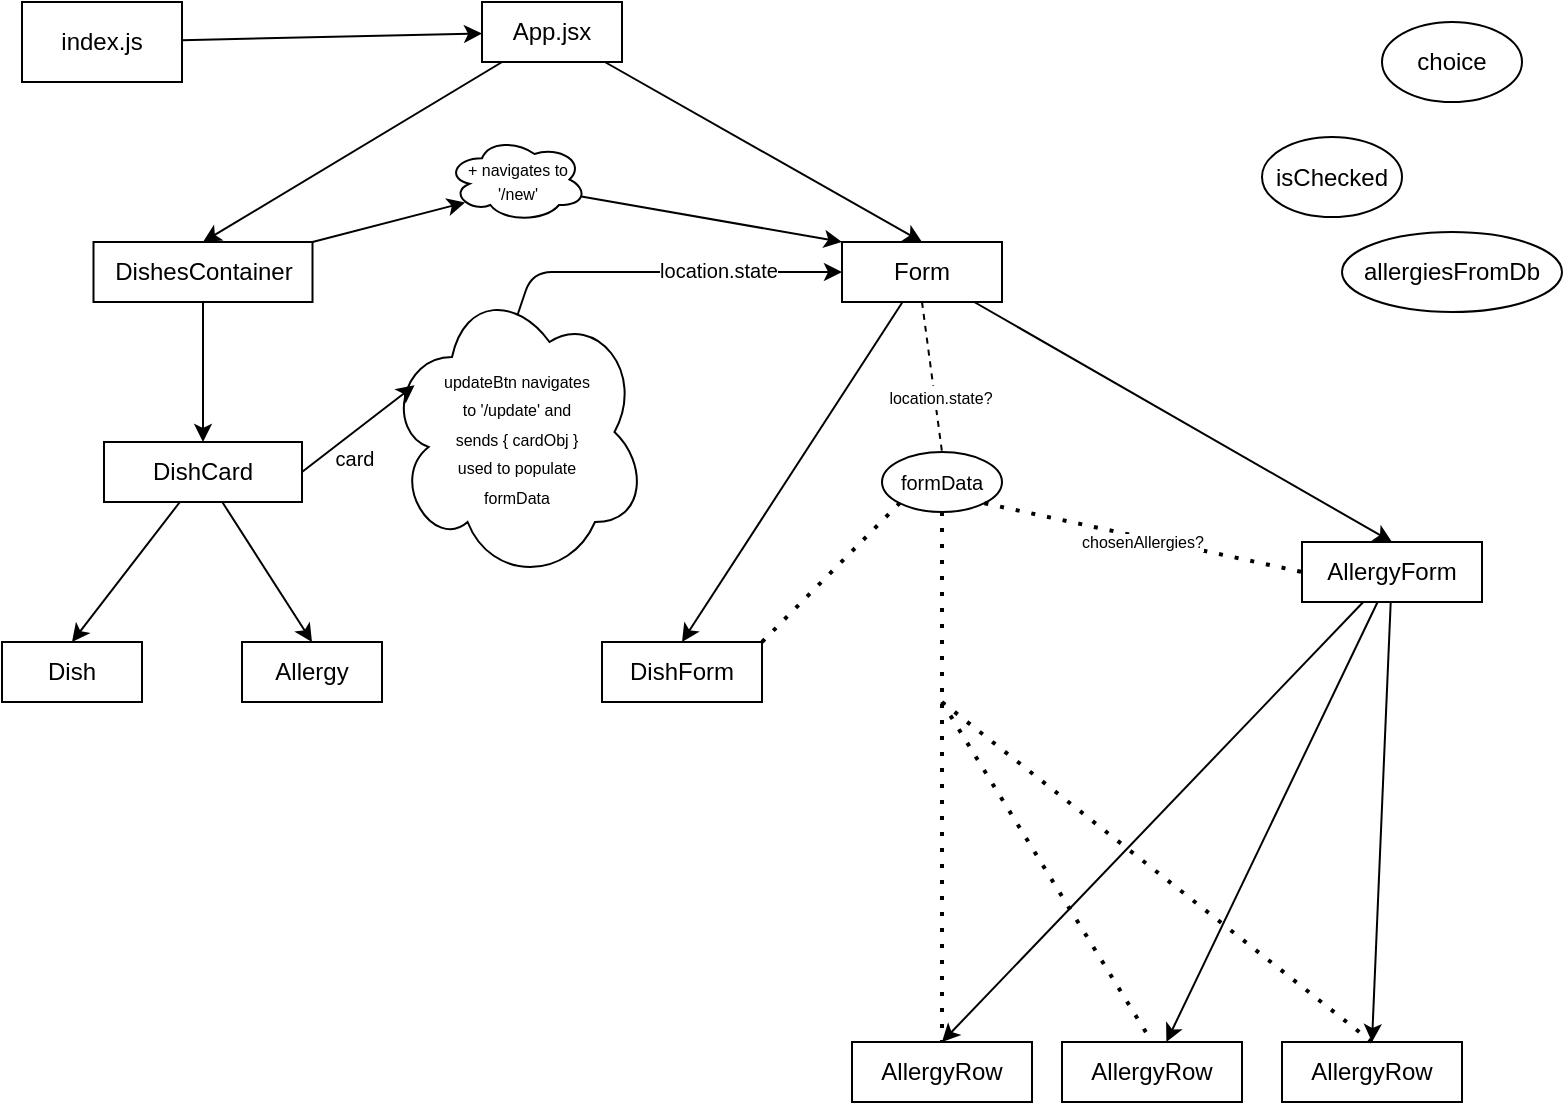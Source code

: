 <mxfile>
    <diagram id="fA_sPP0wXhOfPQZQvRxr" name="Page-1">
        <mxGraphModel dx="822" dy="575" grid="1" gridSize="10" guides="1" tooltips="1" connect="1" arrows="1" fold="1" page="1" pageScale="1" pageWidth="850" pageHeight="1100" math="0" shadow="0">
            <root>
                <mxCell id="0"/>
                <mxCell id="1" parent="0"/>
                <mxCell id="9" value="" style="edgeStyle=none;html=1;" parent="1" source="2" target="3" edge="1">
                    <mxGeometry relative="1" as="geometry"/>
                </mxCell>
                <mxCell id="2" value="index.js" style="rounded=0;whiteSpace=wrap;html=1;" parent="1" vertex="1">
                    <mxGeometry x="50" y="30" width="80" height="40" as="geometry"/>
                </mxCell>
                <mxCell id="10" style="edgeStyle=none;html=1;entryX=0.5;entryY=0;entryDx=0;entryDy=0;" parent="1" source="3" target="4" edge="1">
                    <mxGeometry relative="1" as="geometry"/>
                </mxCell>
                <mxCell id="19" style="edgeStyle=none;html=1;entryX=0.5;entryY=0;entryDx=0;entryDy=0;" parent="1" source="3" target="14" edge="1">
                    <mxGeometry relative="1" as="geometry"/>
                </mxCell>
                <mxCell id="3" value="App.jsx" style="rounded=0;whiteSpace=wrap;html=1;" parent="1" vertex="1">
                    <mxGeometry x="280" y="30" width="70" height="30" as="geometry"/>
                </mxCell>
                <mxCell id="11" value="" style="edgeStyle=none;html=1;" parent="1" source="4" target="5" edge="1">
                    <mxGeometry relative="1" as="geometry"/>
                </mxCell>
                <mxCell id="4" value="DishesContainer" style="rounded=0;whiteSpace=wrap;html=1;" parent="1" vertex="1">
                    <mxGeometry x="85.75" y="150" width="109.5" height="30" as="geometry"/>
                </mxCell>
                <mxCell id="12" style="edgeStyle=none;html=1;entryX=0.5;entryY=0;entryDx=0;entryDy=0;" parent="1" source="5" target="6" edge="1">
                    <mxGeometry relative="1" as="geometry"/>
                </mxCell>
                <mxCell id="13" style="edgeStyle=none;html=1;entryX=0.5;entryY=0;entryDx=0;entryDy=0;" parent="1" source="5" target="7" edge="1">
                    <mxGeometry relative="1" as="geometry"/>
                </mxCell>
                <mxCell id="5" value="DishCard" style="rounded=0;whiteSpace=wrap;html=1;" parent="1" vertex="1">
                    <mxGeometry x="91" y="250" width="99" height="30" as="geometry"/>
                </mxCell>
                <mxCell id="6" value="Dish" style="rounded=0;whiteSpace=wrap;html=1;" parent="1" vertex="1">
                    <mxGeometry x="40" y="350" width="70" height="30" as="geometry"/>
                </mxCell>
                <mxCell id="7" value="Allergy" style="rounded=0;whiteSpace=wrap;html=1;" parent="1" vertex="1">
                    <mxGeometry x="160" y="350" width="70" height="30" as="geometry"/>
                </mxCell>
                <mxCell id="17" style="edgeStyle=none;html=1;entryX=0.5;entryY=0;entryDx=0;entryDy=0;" parent="1" source="14" target="15" edge="1">
                    <mxGeometry relative="1" as="geometry"/>
                </mxCell>
                <mxCell id="18" style="edgeStyle=none;html=1;entryX=0.5;entryY=0;entryDx=0;entryDy=0;" parent="1" source="14" target="16" edge="1">
                    <mxGeometry relative="1" as="geometry"/>
                </mxCell>
                <mxCell id="14" value="Form" style="rounded=0;whiteSpace=wrap;html=1;" parent="1" vertex="1">
                    <mxGeometry x="460" y="150" width="80" height="30" as="geometry"/>
                </mxCell>
                <mxCell id="15" value="DishForm" style="rounded=0;whiteSpace=wrap;html=1;" parent="1" vertex="1">
                    <mxGeometry x="340" y="350" width="80" height="30" as="geometry"/>
                </mxCell>
                <mxCell id="21" value="" style="edgeStyle=none;html=1;" parent="1" source="16" target="20" edge="1">
                    <mxGeometry relative="1" as="geometry"/>
                </mxCell>
                <mxCell id="30" style="edgeStyle=none;html=1;entryX=0.5;entryY=0;entryDx=0;entryDy=0;" edge="1" parent="1" source="16" target="28">
                    <mxGeometry relative="1" as="geometry"/>
                </mxCell>
                <mxCell id="31" style="edgeStyle=none;html=1;entryX=0.5;entryY=0;entryDx=0;entryDy=0;" edge="1" parent="1" source="16" target="29">
                    <mxGeometry relative="1" as="geometry"/>
                </mxCell>
                <mxCell id="16" value="AllergyForm" style="rounded=0;whiteSpace=wrap;html=1;" parent="1" vertex="1">
                    <mxGeometry x="690" y="300" width="90" height="30" as="geometry"/>
                </mxCell>
                <mxCell id="20" value="AllergyRow" style="rounded=0;whiteSpace=wrap;html=1;" parent="1" vertex="1">
                    <mxGeometry x="570" y="550" width="90" height="30" as="geometry"/>
                </mxCell>
                <mxCell id="23" value="&lt;font style=&quot;font-size: 10px&quot;&gt;formData&lt;/font&gt;" style="ellipse;whiteSpace=wrap;html=1;" parent="1" vertex="1">
                    <mxGeometry x="480" y="255" width="60" height="30" as="geometry"/>
                </mxCell>
                <mxCell id="25" value="choice" style="ellipse;whiteSpace=wrap;html=1;" parent="1" vertex="1">
                    <mxGeometry x="730" y="40" width="70" height="40" as="geometry"/>
                </mxCell>
                <mxCell id="26" value="allergiesFromDb" style="ellipse;whiteSpace=wrap;html=1;" parent="1" vertex="1">
                    <mxGeometry x="710" y="145" width="110" height="40" as="geometry"/>
                </mxCell>
                <mxCell id="27" value="isChecked" style="ellipse;whiteSpace=wrap;html=1;" parent="1" vertex="1">
                    <mxGeometry x="670" y="97.5" width="70" height="40" as="geometry"/>
                </mxCell>
                <mxCell id="28" value="AllergyRow" style="rounded=0;whiteSpace=wrap;html=1;" vertex="1" parent="1">
                    <mxGeometry x="465" y="550" width="90" height="30" as="geometry"/>
                </mxCell>
                <mxCell id="29" value="AllergyRow" style="rounded=0;whiteSpace=wrap;html=1;" vertex="1" parent="1">
                    <mxGeometry x="680" y="550" width="90" height="30" as="geometry"/>
                </mxCell>
                <mxCell id="33" value="" style="ellipse;shape=cloud;whiteSpace=wrap;html=1;fontSize=10;" vertex="1" parent="1">
                    <mxGeometry x="232.5" y="170" width="130" height="150" as="geometry"/>
                </mxCell>
                <mxCell id="32" value="&lt;p&gt;&lt;span style=&quot;font-size: 8px ; font-weight: normal&quot;&gt;updateBtn navigates to '/update' and sends { cardObj } used to populate formData&lt;/span&gt;&lt;/p&gt;" style="text;html=1;strokeColor=none;fillColor=none;spacing=5;spacingTop=-20;whiteSpace=wrap;overflow=hidden;rounded=0;align=center;" vertex="1" parent="1">
                    <mxGeometry x="255" y="210" width="85" height="80" as="geometry"/>
                </mxCell>
                <mxCell id="34" value="" style="endArrow=classic;html=1;fontSize=10;exitX=0.502;exitY=0.11;exitDx=0;exitDy=0;entryX=0;entryY=0.5;entryDx=0;entryDy=0;exitPerimeter=0;" edge="1" parent="1" source="33" target="14">
                    <mxGeometry width="50" height="50" relative="1" as="geometry">
                        <mxPoint x="350" y="320" as="sourcePoint"/>
                        <mxPoint x="430" y="320" as="targetPoint"/>
                        <Array as="points">
                            <mxPoint x="305" y="165"/>
                        </Array>
                    </mxGeometry>
                </mxCell>
                <mxCell id="36" value="location.state" style="edgeLabel;html=1;align=center;verticalAlign=middle;resizable=0;points=[];fontSize=10;" vertex="1" connectable="0" parent="34">
                    <mxGeometry x="0.3" y="1" relative="1" as="geometry">
                        <mxPoint as="offset"/>
                    </mxGeometry>
                </mxCell>
                <mxCell id="35" value="" style="endArrow=classic;html=1;fontSize=10;exitX=1;exitY=0.5;exitDx=0;exitDy=0;entryX=0.106;entryY=0.344;entryDx=0;entryDy=0;entryPerimeter=0;" edge="1" parent="1" source="5" target="33">
                    <mxGeometry width="50" height="50" relative="1" as="geometry">
                        <mxPoint x="350" y="320" as="sourcePoint"/>
                        <mxPoint x="400" y="270" as="targetPoint"/>
                    </mxGeometry>
                </mxCell>
                <mxCell id="37" value="card" style="edgeLabel;html=1;align=center;verticalAlign=middle;resizable=0;points=[];fontSize=10;" vertex="1" connectable="0" parent="35">
                    <mxGeometry x="-0.434" y="1" relative="1" as="geometry">
                        <mxPoint x="11" y="6" as="offset"/>
                    </mxGeometry>
                </mxCell>
                <mxCell id="39" value="&lt;font style=&quot;font-size: 8px&quot;&gt;+ navigates to '/new'&lt;/font&gt;" style="ellipse;shape=cloud;whiteSpace=wrap;html=1;fontSize=10;" vertex="1" parent="1">
                    <mxGeometry x="262.5" y="97.5" width="70" height="42.5" as="geometry"/>
                </mxCell>
                <mxCell id="40" value="" style="endArrow=classic;html=1;fontSize=10;exitX=1;exitY=0;exitDx=0;exitDy=0;entryX=0.13;entryY=0.77;entryDx=0;entryDy=0;entryPerimeter=0;" edge="1" parent="1" source="4" target="39">
                    <mxGeometry width="50" height="50" relative="1" as="geometry">
                        <mxPoint x="360" y="260" as="sourcePoint"/>
                        <mxPoint x="410" y="210" as="targetPoint"/>
                    </mxGeometry>
                </mxCell>
                <mxCell id="41" value="" style="endArrow=classic;html=1;fontSize=10;exitX=0.96;exitY=0.7;exitDx=0;exitDy=0;exitPerimeter=0;entryX=0;entryY=0;entryDx=0;entryDy=0;startArrow=none;" edge="1" parent="1" source="39" target="14">
                    <mxGeometry width="50" height="50" relative="1" as="geometry">
                        <mxPoint x="327.8" y="107.5" as="sourcePoint"/>
                        <mxPoint x="410" y="210" as="targetPoint"/>
                        <Array as="points"/>
                    </mxGeometry>
                </mxCell>
                <mxCell id="45" value="" style="endArrow=none;dashed=1;html=1;fontSize=10;exitX=0.5;exitY=1;exitDx=0;exitDy=0;entryX=0.5;entryY=0;entryDx=0;entryDy=0;" edge="1" parent="1" source="14" target="23">
                    <mxGeometry width="50" height="50" relative="1" as="geometry">
                        <mxPoint x="560" y="340" as="sourcePoint"/>
                        <mxPoint x="610" y="290" as="targetPoint"/>
                    </mxGeometry>
                </mxCell>
                <mxCell id="46" value="&lt;font style=&quot;font-size: 8px&quot;&gt;location.state?&lt;/font&gt;" style="edgeLabel;html=1;align=center;verticalAlign=middle;resizable=0;points=[];fontSize=10;" vertex="1" connectable="0" parent="45">
                    <mxGeometry x="0.257" y="2" relative="1" as="geometry">
                        <mxPoint as="offset"/>
                    </mxGeometry>
                </mxCell>
                <mxCell id="48" value="" style="endArrow=none;dashed=1;html=1;dashPattern=1 3;strokeWidth=2;fontSize=8;exitX=1;exitY=0;exitDx=0;exitDy=0;entryX=0;entryY=1;entryDx=0;entryDy=0;" edge="1" parent="1" source="15" target="23">
                    <mxGeometry width="50" height="50" relative="1" as="geometry">
                        <mxPoint x="560" y="340" as="sourcePoint"/>
                        <mxPoint x="610" y="290" as="targetPoint"/>
                    </mxGeometry>
                </mxCell>
                <mxCell id="49" value="" style="endArrow=none;dashed=1;html=1;dashPattern=1 3;strokeWidth=2;fontSize=8;exitX=0.5;exitY=1;exitDx=0;exitDy=0;entryX=0.5;entryY=0;entryDx=0;entryDy=0;" edge="1" parent="1" source="23" target="28">
                    <mxGeometry width="50" height="50" relative="1" as="geometry">
                        <mxPoint x="560" y="340" as="sourcePoint"/>
                        <mxPoint x="610" y="290" as="targetPoint"/>
                    </mxGeometry>
                </mxCell>
                <mxCell id="50" value="" style="endArrow=none;dashed=1;html=1;dashPattern=1 3;strokeWidth=2;fontSize=8;entryX=0.5;entryY=0;entryDx=0;entryDy=0;" edge="1" parent="1" target="20">
                    <mxGeometry width="50" height="50" relative="1" as="geometry">
                        <mxPoint x="510" y="380" as="sourcePoint"/>
                        <mxPoint x="610" y="290" as="targetPoint"/>
                    </mxGeometry>
                </mxCell>
                <mxCell id="51" value="" style="endArrow=none;dashed=1;html=1;dashPattern=1 3;strokeWidth=2;fontSize=8;entryX=0.5;entryY=0;entryDx=0;entryDy=0;" edge="1" parent="1" target="29">
                    <mxGeometry width="50" height="50" relative="1" as="geometry">
                        <mxPoint x="510" y="380" as="sourcePoint"/>
                        <mxPoint x="610" y="290" as="targetPoint"/>
                    </mxGeometry>
                </mxCell>
                <mxCell id="52" value="" style="endArrow=none;dashed=1;html=1;dashPattern=1 3;strokeWidth=2;fontSize=8;exitX=1;exitY=1;exitDx=0;exitDy=0;entryX=0;entryY=0.5;entryDx=0;entryDy=0;" edge="1" parent="1" source="23" target="16">
                    <mxGeometry width="50" height="50" relative="1" as="geometry">
                        <mxPoint x="521.213" y="300.607" as="sourcePoint"/>
                        <mxPoint x="680" y="320" as="targetPoint"/>
                    </mxGeometry>
                </mxCell>
                <mxCell id="53" value="chosenAllergies?" style="edgeLabel;html=1;align=center;verticalAlign=middle;resizable=0;points=[];fontSize=8;" vertex="1" connectable="0" parent="52">
                    <mxGeometry x="0.371" relative="1" as="geometry">
                        <mxPoint x="-30" y="-4" as="offset"/>
                    </mxGeometry>
                </mxCell>
            </root>
        </mxGraphModel>
    </diagram>
</mxfile>